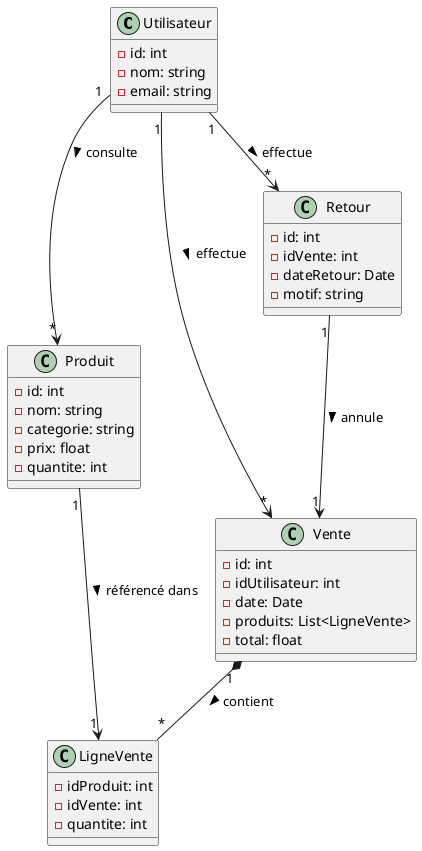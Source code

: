@startuml DiagrammeClasses

class Utilisateur {
  - id: int
  - nom: string
  - email: string
}
class Produit {
  - id: int
  - nom: string
  - categorie: string
  - prix: float
  - quantite: int
}

class LigneVente {
  - idProduit: int
  - idVente: int
  - quantite: int
}

class Vente {
  - id: int
  - idUtilisateur: int
  - date: Date
  - produits: List<LigneVente>
  - total: float
}

class Retour {
  - id: int
  - idVente: int
  - dateRetour: Date
  - motif: string
}

Produit "1" --> "1" LigneVente : référencé dans >
Vente "1" *-- "*" LigneVente : contient >
Retour "1" --> "1" Vente : annule >
Utilisateur "1" --> "*" Vente : effectue >
Utilisateur "1" --> "*" Retour : effectue >
Utilisateur "1" --> "*" Produit : consulte >
@enduml
